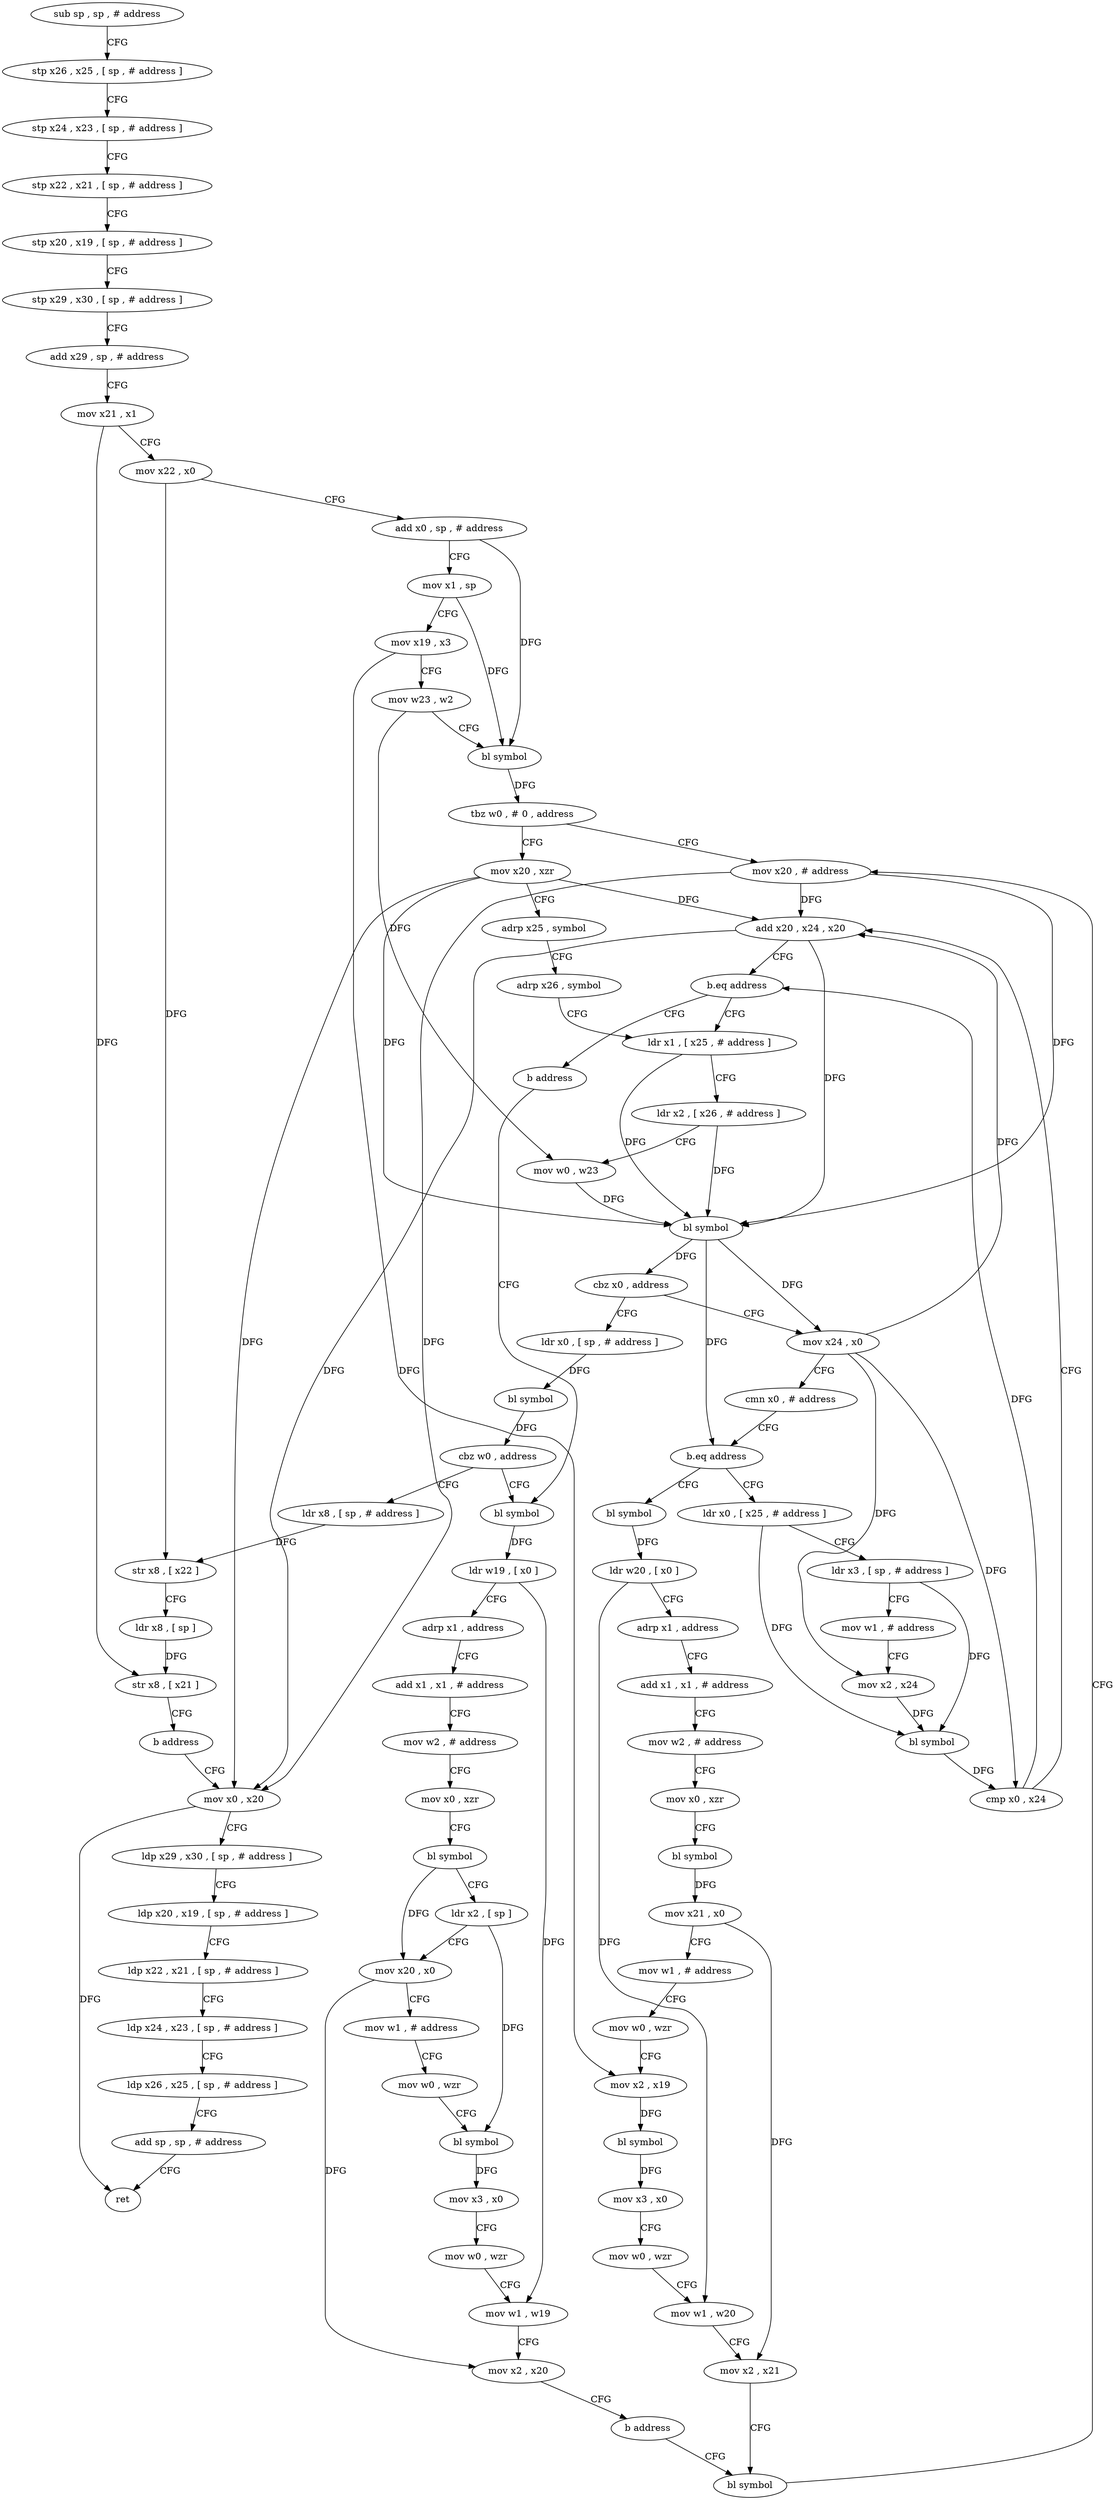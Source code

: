 digraph "func" {
"4205024" [label = "sub sp , sp , # address" ]
"4205028" [label = "stp x26 , x25 , [ sp , # address ]" ]
"4205032" [label = "stp x24 , x23 , [ sp , # address ]" ]
"4205036" [label = "stp x22 , x21 , [ sp , # address ]" ]
"4205040" [label = "stp x20 , x19 , [ sp , # address ]" ]
"4205044" [label = "stp x29 , x30 , [ sp , # address ]" ]
"4205048" [label = "add x29 , sp , # address" ]
"4205052" [label = "mov x21 , x1" ]
"4205056" [label = "mov x22 , x0" ]
"4205060" [label = "add x0 , sp , # address" ]
"4205064" [label = "mov x1 , sp" ]
"4205068" [label = "mov x19 , x3" ]
"4205072" [label = "mov w23 , w2" ]
"4205076" [label = "bl symbol" ]
"4205080" [label = "tbz w0 , # 0 , address" ]
"4205312" [label = "mov x20 , # address" ]
"4205084" [label = "mov x20 , xzr" ]
"4205316" [label = "mov x0 , x20" ]
"4205088" [label = "adrp x25 , symbol" ]
"4205092" [label = "adrp x26 , symbol" ]
"4205096" [label = "ldr x1 , [ x25 , # address ]" ]
"4205164" [label = "ldr x0 , [ sp , # address ]" ]
"4205168" [label = "bl symbol" ]
"4205172" [label = "cbz w0 , address" ]
"4205348" [label = "ldr x8 , [ sp , # address ]" ]
"4205176" [label = "bl symbol" ]
"4205116" [label = "mov x24 , x0" ]
"4205120" [label = "cmn x0 , # address" ]
"4205124" [label = "b.eq address" ]
"4205244" [label = "bl symbol" ]
"4205128" [label = "ldr x0 , [ x25 , # address ]" ]
"4205352" [label = "str x8 , [ x22 ]" ]
"4205356" [label = "ldr x8 , [ sp ]" ]
"4205360" [label = "str x8 , [ x21 ]" ]
"4205364" [label = "b address" ]
"4205180" [label = "ldr w19 , [ x0 ]" ]
"4205184" [label = "adrp x1 , address" ]
"4205188" [label = "add x1 , x1 , # address" ]
"4205192" [label = "mov w2 , # address" ]
"4205196" [label = "mov x0 , xzr" ]
"4205200" [label = "bl symbol" ]
"4205204" [label = "ldr x2 , [ sp ]" ]
"4205208" [label = "mov x20 , x0" ]
"4205212" [label = "mov w1 , # address" ]
"4205216" [label = "mov w0 , wzr" ]
"4205220" [label = "bl symbol" ]
"4205224" [label = "mov x3 , x0" ]
"4205228" [label = "mov w0 , wzr" ]
"4205232" [label = "mov w1 , w19" ]
"4205236" [label = "mov x2 , x20" ]
"4205240" [label = "b address" ]
"4205308" [label = "bl symbol" ]
"4205248" [label = "ldr w20 , [ x0 ]" ]
"4205252" [label = "adrp x1 , address" ]
"4205256" [label = "add x1 , x1 , # address" ]
"4205260" [label = "mov w2 , # address" ]
"4205264" [label = "mov x0 , xzr" ]
"4205268" [label = "bl symbol" ]
"4205272" [label = "mov x21 , x0" ]
"4205276" [label = "mov w1 , # address" ]
"4205280" [label = "mov w0 , wzr" ]
"4205284" [label = "mov x2 , x19" ]
"4205288" [label = "bl symbol" ]
"4205292" [label = "mov x3 , x0" ]
"4205296" [label = "mov w0 , wzr" ]
"4205300" [label = "mov w1 , w20" ]
"4205304" [label = "mov x2 , x21" ]
"4205132" [label = "ldr x3 , [ sp , # address ]" ]
"4205136" [label = "mov w1 , # address" ]
"4205140" [label = "mov x2 , x24" ]
"4205144" [label = "bl symbol" ]
"4205148" [label = "cmp x0 , x24" ]
"4205152" [label = "add x20 , x24 , x20" ]
"4205156" [label = "b.eq address" ]
"4205160" [label = "b address" ]
"4205320" [label = "ldp x29 , x30 , [ sp , # address ]" ]
"4205324" [label = "ldp x20 , x19 , [ sp , # address ]" ]
"4205328" [label = "ldp x22 , x21 , [ sp , # address ]" ]
"4205332" [label = "ldp x24 , x23 , [ sp , # address ]" ]
"4205336" [label = "ldp x26 , x25 , [ sp , # address ]" ]
"4205340" [label = "add sp , sp , # address" ]
"4205344" [label = "ret" ]
"4205100" [label = "ldr x2 , [ x26 , # address ]" ]
"4205104" [label = "mov w0 , w23" ]
"4205108" [label = "bl symbol" ]
"4205112" [label = "cbz x0 , address" ]
"4205024" -> "4205028" [ label = "CFG" ]
"4205028" -> "4205032" [ label = "CFG" ]
"4205032" -> "4205036" [ label = "CFG" ]
"4205036" -> "4205040" [ label = "CFG" ]
"4205040" -> "4205044" [ label = "CFG" ]
"4205044" -> "4205048" [ label = "CFG" ]
"4205048" -> "4205052" [ label = "CFG" ]
"4205052" -> "4205056" [ label = "CFG" ]
"4205052" -> "4205360" [ label = "DFG" ]
"4205056" -> "4205060" [ label = "CFG" ]
"4205056" -> "4205352" [ label = "DFG" ]
"4205060" -> "4205064" [ label = "CFG" ]
"4205060" -> "4205076" [ label = "DFG" ]
"4205064" -> "4205068" [ label = "CFG" ]
"4205064" -> "4205076" [ label = "DFG" ]
"4205068" -> "4205072" [ label = "CFG" ]
"4205068" -> "4205284" [ label = "DFG" ]
"4205072" -> "4205076" [ label = "CFG" ]
"4205072" -> "4205104" [ label = "DFG" ]
"4205076" -> "4205080" [ label = "DFG" ]
"4205080" -> "4205312" [ label = "CFG" ]
"4205080" -> "4205084" [ label = "CFG" ]
"4205312" -> "4205316" [ label = "DFG" ]
"4205312" -> "4205108" [ label = "DFG" ]
"4205312" -> "4205152" [ label = "DFG" ]
"4205084" -> "4205088" [ label = "CFG" ]
"4205084" -> "4205316" [ label = "DFG" ]
"4205084" -> "4205108" [ label = "DFG" ]
"4205084" -> "4205152" [ label = "DFG" ]
"4205316" -> "4205320" [ label = "CFG" ]
"4205316" -> "4205344" [ label = "DFG" ]
"4205088" -> "4205092" [ label = "CFG" ]
"4205092" -> "4205096" [ label = "CFG" ]
"4205096" -> "4205100" [ label = "CFG" ]
"4205096" -> "4205108" [ label = "DFG" ]
"4205164" -> "4205168" [ label = "DFG" ]
"4205168" -> "4205172" [ label = "DFG" ]
"4205172" -> "4205348" [ label = "CFG" ]
"4205172" -> "4205176" [ label = "CFG" ]
"4205348" -> "4205352" [ label = "DFG" ]
"4205176" -> "4205180" [ label = "DFG" ]
"4205116" -> "4205120" [ label = "CFG" ]
"4205116" -> "4205140" [ label = "DFG" ]
"4205116" -> "4205148" [ label = "DFG" ]
"4205116" -> "4205152" [ label = "DFG" ]
"4205120" -> "4205124" [ label = "CFG" ]
"4205124" -> "4205244" [ label = "CFG" ]
"4205124" -> "4205128" [ label = "CFG" ]
"4205244" -> "4205248" [ label = "DFG" ]
"4205128" -> "4205132" [ label = "CFG" ]
"4205128" -> "4205144" [ label = "DFG" ]
"4205352" -> "4205356" [ label = "CFG" ]
"4205356" -> "4205360" [ label = "DFG" ]
"4205360" -> "4205364" [ label = "CFG" ]
"4205364" -> "4205316" [ label = "CFG" ]
"4205180" -> "4205184" [ label = "CFG" ]
"4205180" -> "4205232" [ label = "DFG" ]
"4205184" -> "4205188" [ label = "CFG" ]
"4205188" -> "4205192" [ label = "CFG" ]
"4205192" -> "4205196" [ label = "CFG" ]
"4205196" -> "4205200" [ label = "CFG" ]
"4205200" -> "4205204" [ label = "CFG" ]
"4205200" -> "4205208" [ label = "DFG" ]
"4205204" -> "4205208" [ label = "CFG" ]
"4205204" -> "4205220" [ label = "DFG" ]
"4205208" -> "4205212" [ label = "CFG" ]
"4205208" -> "4205236" [ label = "DFG" ]
"4205212" -> "4205216" [ label = "CFG" ]
"4205216" -> "4205220" [ label = "CFG" ]
"4205220" -> "4205224" [ label = "DFG" ]
"4205224" -> "4205228" [ label = "CFG" ]
"4205228" -> "4205232" [ label = "CFG" ]
"4205232" -> "4205236" [ label = "CFG" ]
"4205236" -> "4205240" [ label = "CFG" ]
"4205240" -> "4205308" [ label = "CFG" ]
"4205308" -> "4205312" [ label = "CFG" ]
"4205248" -> "4205252" [ label = "CFG" ]
"4205248" -> "4205300" [ label = "DFG" ]
"4205252" -> "4205256" [ label = "CFG" ]
"4205256" -> "4205260" [ label = "CFG" ]
"4205260" -> "4205264" [ label = "CFG" ]
"4205264" -> "4205268" [ label = "CFG" ]
"4205268" -> "4205272" [ label = "DFG" ]
"4205272" -> "4205276" [ label = "CFG" ]
"4205272" -> "4205304" [ label = "DFG" ]
"4205276" -> "4205280" [ label = "CFG" ]
"4205280" -> "4205284" [ label = "CFG" ]
"4205284" -> "4205288" [ label = "DFG" ]
"4205288" -> "4205292" [ label = "DFG" ]
"4205292" -> "4205296" [ label = "CFG" ]
"4205296" -> "4205300" [ label = "CFG" ]
"4205300" -> "4205304" [ label = "CFG" ]
"4205304" -> "4205308" [ label = "CFG" ]
"4205132" -> "4205136" [ label = "CFG" ]
"4205132" -> "4205144" [ label = "DFG" ]
"4205136" -> "4205140" [ label = "CFG" ]
"4205140" -> "4205144" [ label = "DFG" ]
"4205144" -> "4205148" [ label = "DFG" ]
"4205148" -> "4205152" [ label = "CFG" ]
"4205148" -> "4205156" [ label = "DFG" ]
"4205152" -> "4205156" [ label = "CFG" ]
"4205152" -> "4205316" [ label = "DFG" ]
"4205152" -> "4205108" [ label = "DFG" ]
"4205156" -> "4205096" [ label = "CFG" ]
"4205156" -> "4205160" [ label = "CFG" ]
"4205160" -> "4205176" [ label = "CFG" ]
"4205320" -> "4205324" [ label = "CFG" ]
"4205324" -> "4205328" [ label = "CFG" ]
"4205328" -> "4205332" [ label = "CFG" ]
"4205332" -> "4205336" [ label = "CFG" ]
"4205336" -> "4205340" [ label = "CFG" ]
"4205340" -> "4205344" [ label = "CFG" ]
"4205100" -> "4205104" [ label = "CFG" ]
"4205100" -> "4205108" [ label = "DFG" ]
"4205104" -> "4205108" [ label = "DFG" ]
"4205108" -> "4205112" [ label = "DFG" ]
"4205108" -> "4205116" [ label = "DFG" ]
"4205108" -> "4205124" [ label = "DFG" ]
"4205112" -> "4205164" [ label = "CFG" ]
"4205112" -> "4205116" [ label = "CFG" ]
}
